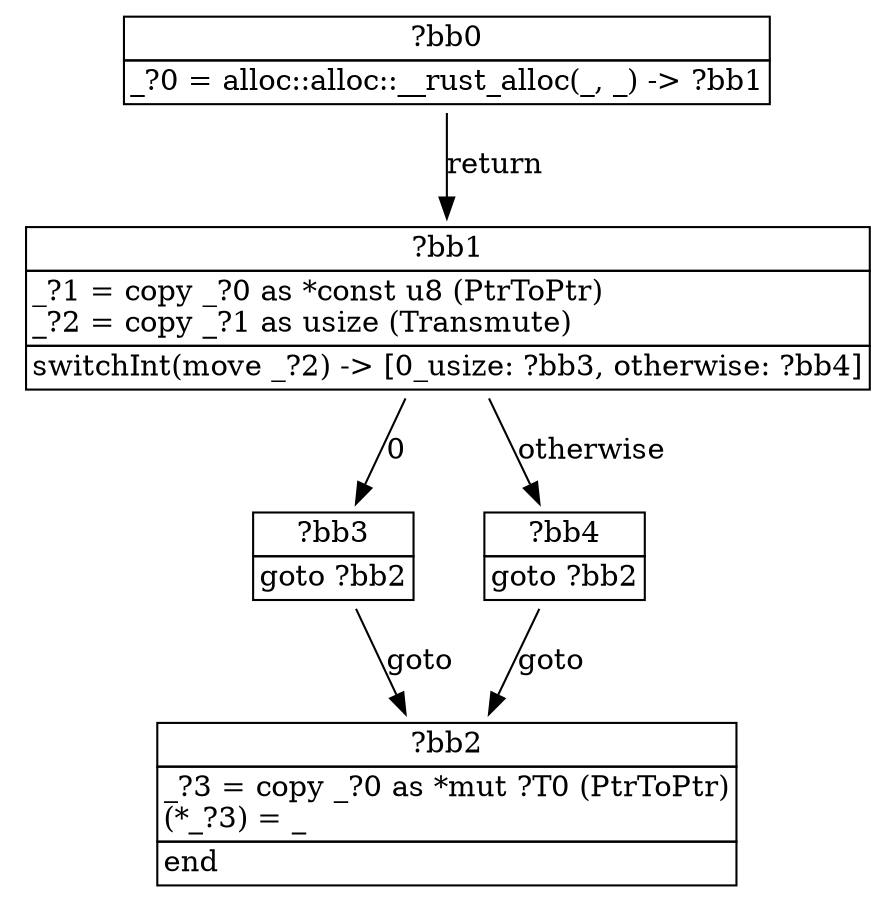 digraph ControlFlowGraph {
    bb0 [shape="none", label=<<table border="0" cellborder="1" cellspacing="0"><tr><td  align="center" colspan="1">?bb0</td></tr><tr><td align="left">_?0 = alloc::alloc::__rust_alloc(_, _) -&gt; ?bb1</td></tr></table>>];
    bb1 [shape="none", label=<<table border="0" cellborder="1" cellspacing="0"><tr><td  align="center" colspan="1">?bb1</td></tr><tr><td align="left" balign="left">_?1 = copy _?0 as *const u8 (PtrToPtr)<br/>_?2 = copy _?1 as usize (Transmute)<br/></td></tr><tr><td align="left">switchInt(move _?2) -&gt; [0_usize: ?bb3, otherwise: ?bb4]</td></tr></table>>];
    bb2 [shape="none", label=<<table border="0" cellborder="1" cellspacing="0"><tr><td  align="center" colspan="1">?bb2</td></tr><tr><td align="left" balign="left">_?3 = copy _?0 as *mut ?T0 (PtrToPtr)<br/>(*_?3) = _<br/></td></tr><tr><td align="left">end</td></tr></table>>];
    bb3 [shape="none", label=<<table border="0" cellborder="1" cellspacing="0"><tr><td  align="center" colspan="1">?bb3</td></tr><tr><td align="left">goto ?bb2</td></tr></table>>];
    bb4 [shape="none", label=<<table border="0" cellborder="1" cellspacing="0"><tr><td  align="center" colspan="1">?bb4</td></tr><tr><td align="left">goto ?bb2</td></tr></table>>];
    bb0 -> bb1 [label="return"];
    bb1 -> bb3 [label="0"];
    bb1 -> bb4 [label="otherwise"];
    bb3 -> bb2 [label="goto"];
    bb4 -> bb2 [label="goto"];
}
